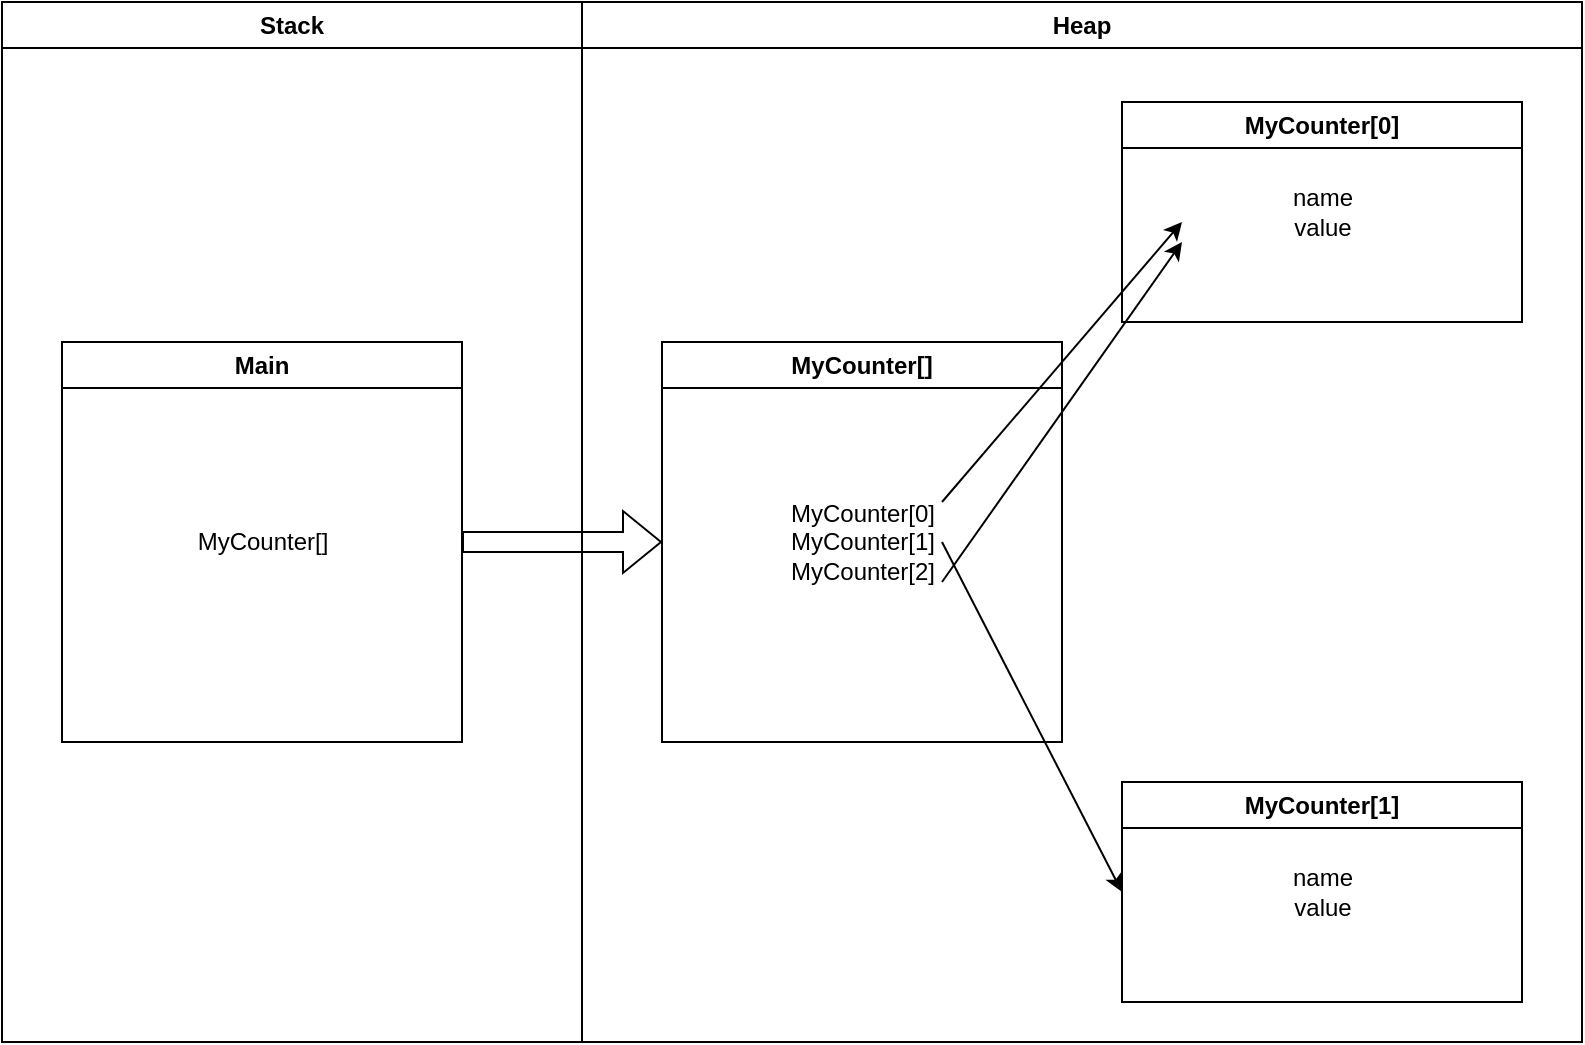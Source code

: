 <mxfile version="24.0.4" type="device">
  <diagram name="Page-1" id="mGQdMUJNz5puOzqg1USS">
    <mxGraphModel dx="941" dy="644" grid="1" gridSize="10" guides="1" tooltips="1" connect="1" arrows="1" fold="1" page="1" pageScale="1" pageWidth="850" pageHeight="1100" math="0" shadow="0">
      <root>
        <mxCell id="0" />
        <mxCell id="1" parent="0" />
        <mxCell id="m-X52qyrIzN5M820z28z-3" value="Main" style="swimlane;whiteSpace=wrap;html=1;startSize=23;" parent="1" vertex="1">
          <mxGeometry x="70" y="220" width="200" height="200" as="geometry" />
        </mxCell>
        <mxCell id="m-X52qyrIzN5M820z28z-4" value="MyCounter[]" style="text;html=1;align=center;verticalAlign=middle;resizable=0;points=[];autosize=1;strokeColor=none;fillColor=none;" parent="m-X52qyrIzN5M820z28z-3" vertex="1">
          <mxGeometry x="55" y="85" width="90" height="30" as="geometry" />
        </mxCell>
        <mxCell id="m-X52qyrIzN5M820z28z-5" value="" style="shape=flexArrow;endArrow=classic;html=1;rounded=0;entryX=0;entryY=0.5;entryDx=0;entryDy=0;" parent="1" edge="1" target="m-X52qyrIzN5M820z28z-6">
          <mxGeometry width="50" height="50" relative="1" as="geometry">
            <mxPoint x="270" y="320" as="sourcePoint" />
            <mxPoint x="340" y="320" as="targetPoint" />
          </mxGeometry>
        </mxCell>
        <mxCell id="m-X52qyrIzN5M820z28z-8" value="MyCounter[1]" style="swimlane;whiteSpace=wrap;html=1;startSize=23;" parent="1" vertex="1">
          <mxGeometry x="600" y="440" width="200" height="110" as="geometry" />
        </mxCell>
        <mxCell id="m-X52qyrIzN5M820z28z-9" value="name&lt;br&gt;value" style="text;html=1;align=center;verticalAlign=middle;resizable=0;points=[];autosize=1;strokeColor=none;fillColor=none;" parent="m-X52qyrIzN5M820z28z-8" vertex="1">
          <mxGeometry x="75" y="35" width="50" height="40" as="geometry" />
        </mxCell>
        <mxCell id="m-X52qyrIzN5M820z28z-10" value="MyCounter[0]" style="swimlane;whiteSpace=wrap;html=1;startSize=23;" parent="1" vertex="1">
          <mxGeometry x="600" y="100" width="200" height="110" as="geometry" />
        </mxCell>
        <mxCell id="m-X52qyrIzN5M820z28z-11" value="name&lt;br&gt;value" style="text;html=1;align=center;verticalAlign=middle;resizable=0;points=[];autosize=1;strokeColor=none;fillColor=none;" parent="m-X52qyrIzN5M820z28z-10" vertex="1">
          <mxGeometry x="75" y="35" width="50" height="40" as="geometry" />
        </mxCell>
        <mxCell id="Qzswk7AaFE3Ip0LikMwQ-1" value="Stack" style="swimlane;whiteSpace=wrap;html=1;" vertex="1" parent="1">
          <mxGeometry x="40" y="50" width="290" height="520" as="geometry" />
        </mxCell>
        <mxCell id="Qzswk7AaFE3Ip0LikMwQ-2" value="Heap" style="swimlane;whiteSpace=wrap;html=1;" vertex="1" parent="1">
          <mxGeometry x="330" y="50" width="500" height="520" as="geometry" />
        </mxCell>
        <mxCell id="m-X52qyrIzN5M820z28z-6" value="MyCounter[]" style="swimlane;whiteSpace=wrap;html=1;startSize=23;" parent="Qzswk7AaFE3Ip0LikMwQ-2" vertex="1">
          <mxGeometry x="40" y="170" width="200" height="200" as="geometry" />
        </mxCell>
        <mxCell id="m-X52qyrIzN5M820z28z-7" value="MyCounter[0]&lt;br&gt;MyCounter[1]&lt;br&gt;MyCounter[2]" style="text;html=1;align=center;verticalAlign=middle;resizable=0;points=[];autosize=1;strokeColor=none;fillColor=none;" parent="m-X52qyrIzN5M820z28z-6" vertex="1">
          <mxGeometry x="50" y="70" width="100" height="60" as="geometry" />
        </mxCell>
        <mxCell id="m-X52qyrIzN5M820z28z-12" value="" style="endArrow=classic;html=1;rounded=0;" parent="m-X52qyrIzN5M820z28z-6" edge="1">
          <mxGeometry width="50" height="50" relative="1" as="geometry">
            <mxPoint x="140" y="80" as="sourcePoint" />
            <mxPoint x="260" y="-60" as="targetPoint" />
          </mxGeometry>
        </mxCell>
        <mxCell id="m-X52qyrIzN5M820z28z-13" value="" style="endArrow=classic;html=1;rounded=0;entryX=0;entryY=0.5;entryDx=0;entryDy=0;" parent="m-X52qyrIzN5M820z28z-6" target="m-X52qyrIzN5M820z28z-8" edge="1">
          <mxGeometry width="50" height="50" relative="1" as="geometry">
            <mxPoint x="140" y="100" as="sourcePoint" />
            <mxPoint x="190" y="50" as="targetPoint" />
          </mxGeometry>
        </mxCell>
        <mxCell id="m-X52qyrIzN5M820z28z-14" value="" style="endArrow=classic;html=1;rounded=0;" parent="m-X52qyrIzN5M820z28z-6" edge="1">
          <mxGeometry width="50" height="50" relative="1" as="geometry">
            <mxPoint x="140" y="120" as="sourcePoint" />
            <mxPoint x="260" y="-50" as="targetPoint" />
          </mxGeometry>
        </mxCell>
      </root>
    </mxGraphModel>
  </diagram>
</mxfile>
